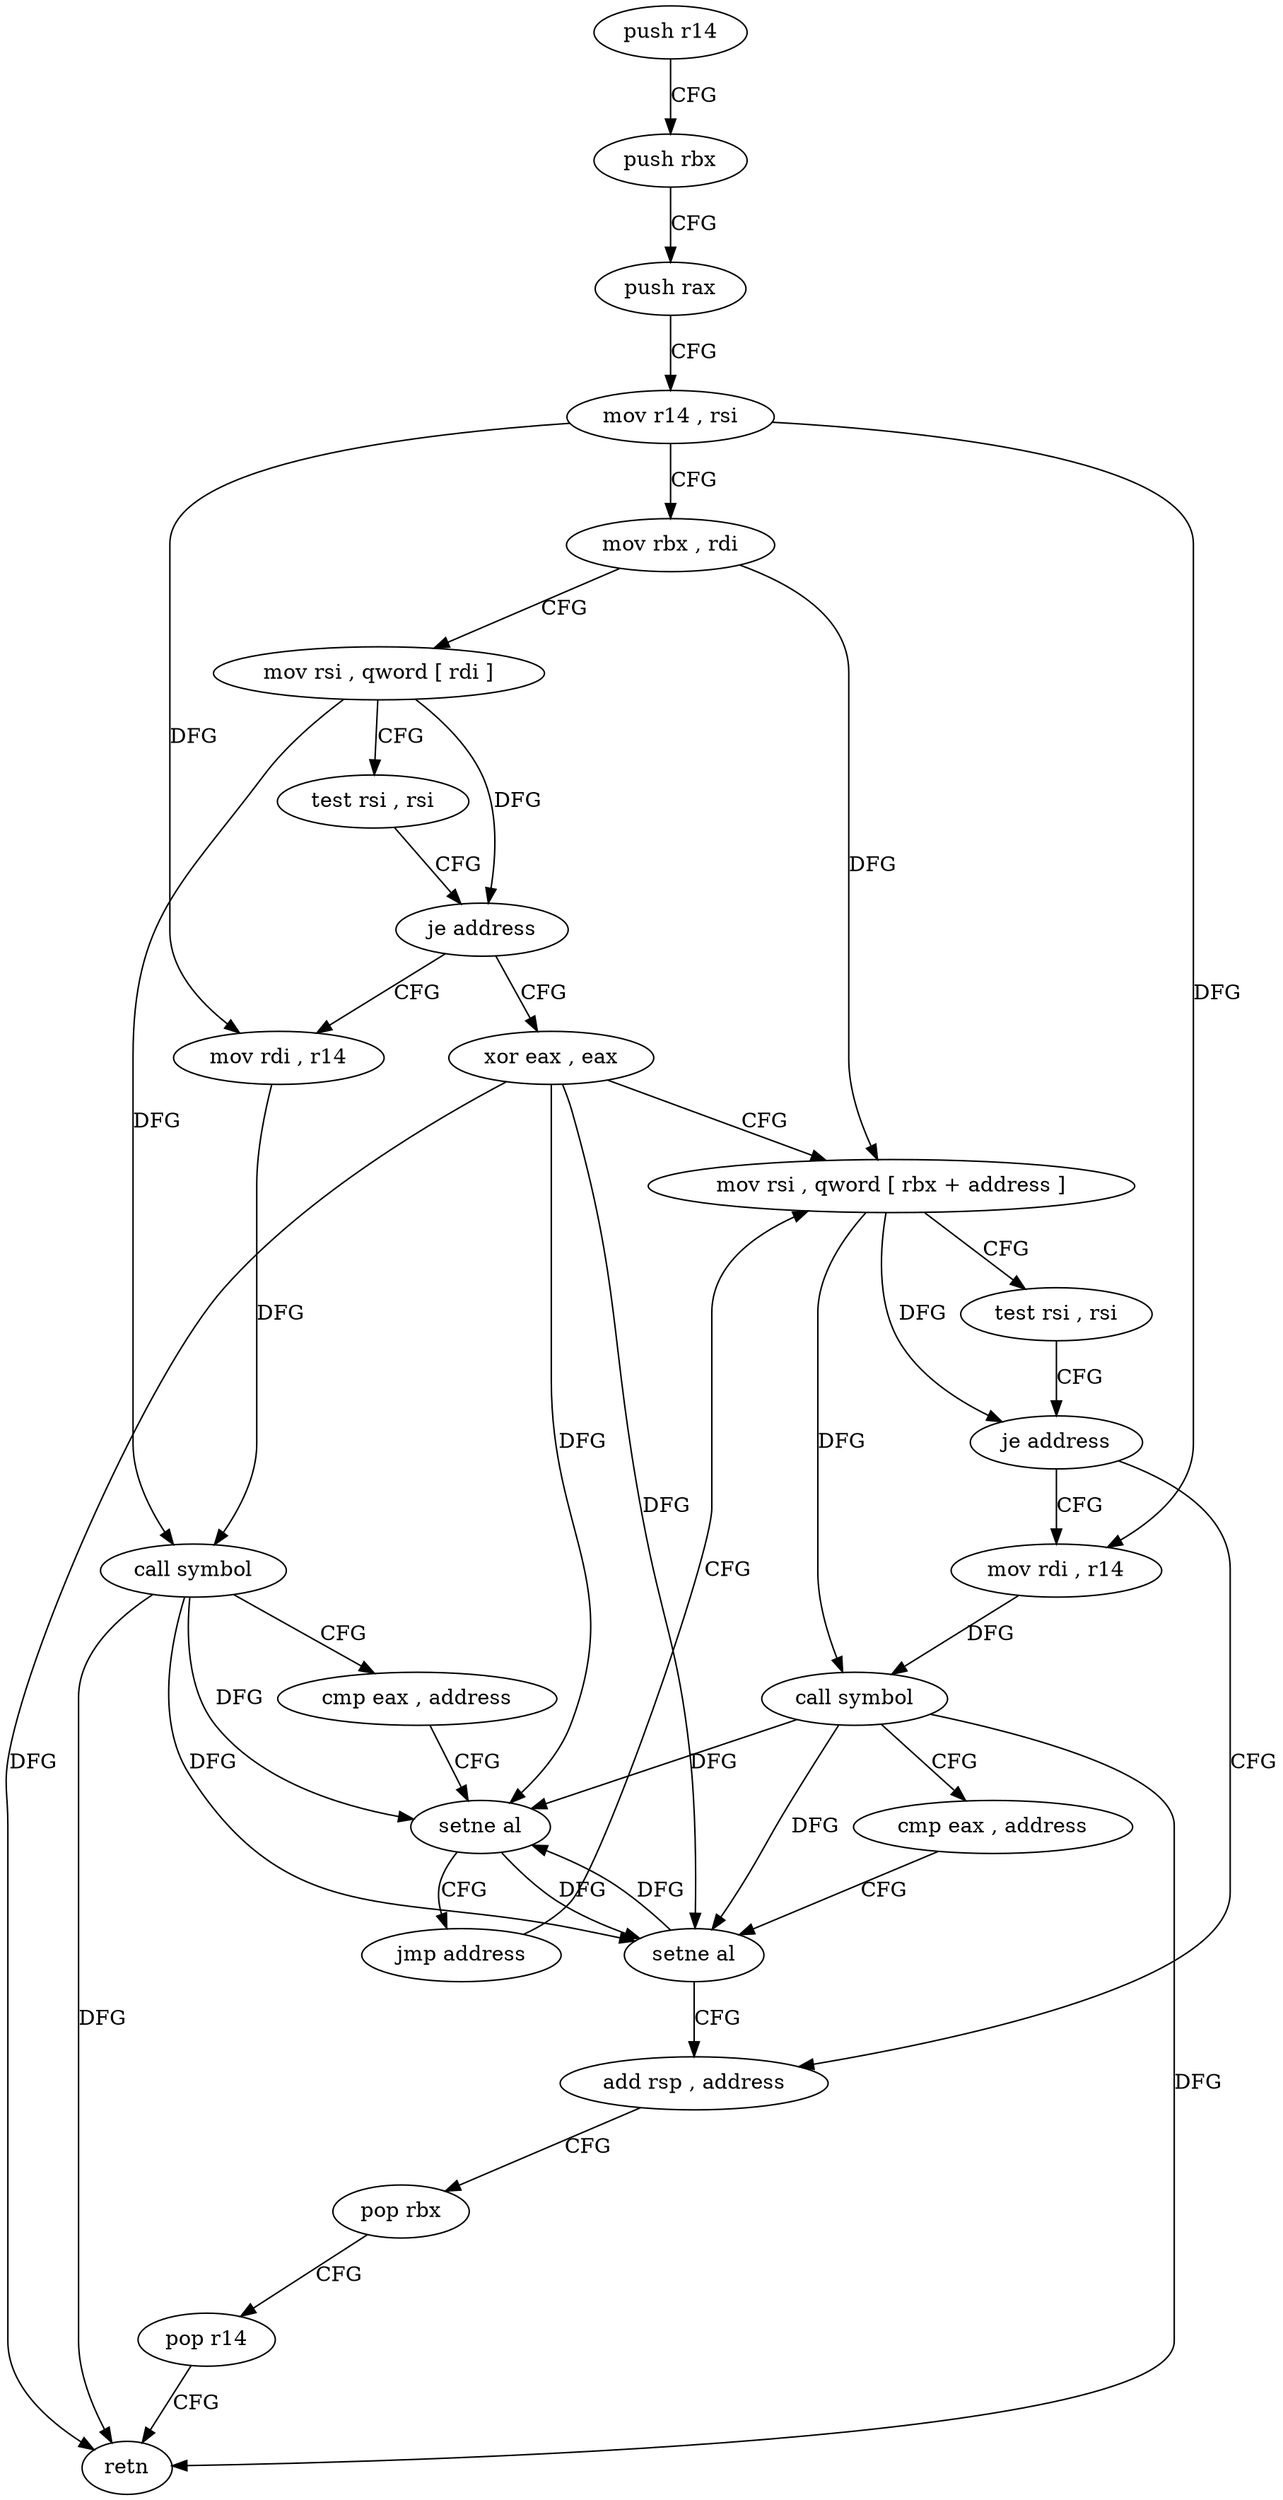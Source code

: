 digraph "func" {
"104080" [label = "push r14" ]
"104082" [label = "push rbx" ]
"104083" [label = "push rax" ]
"104084" [label = "mov r14 , rsi" ]
"104087" [label = "mov rbx , rdi" ]
"104090" [label = "mov rsi , qword [ rdi ]" ]
"104093" [label = "test rsi , rsi" ]
"104096" [label = "je address" ]
"104114" [label = "xor eax , eax" ]
"104098" [label = "mov rdi , r14" ]
"104116" [label = "mov rsi , qword [ rbx + address ]" ]
"104101" [label = "call symbol" ]
"104106" [label = "cmp eax , address" ]
"104109" [label = "setne al" ]
"104112" [label = "jmp address" ]
"104139" [label = "add rsp , address" ]
"104143" [label = "pop rbx" ]
"104144" [label = "pop r14" ]
"104146" [label = "retn" ]
"104125" [label = "mov rdi , r14" ]
"104128" [label = "call symbol" ]
"104133" [label = "cmp eax , address" ]
"104136" [label = "setne al" ]
"104120" [label = "test rsi , rsi" ]
"104123" [label = "je address" ]
"104080" -> "104082" [ label = "CFG" ]
"104082" -> "104083" [ label = "CFG" ]
"104083" -> "104084" [ label = "CFG" ]
"104084" -> "104087" [ label = "CFG" ]
"104084" -> "104098" [ label = "DFG" ]
"104084" -> "104125" [ label = "DFG" ]
"104087" -> "104090" [ label = "CFG" ]
"104087" -> "104116" [ label = "DFG" ]
"104090" -> "104093" [ label = "CFG" ]
"104090" -> "104096" [ label = "DFG" ]
"104090" -> "104101" [ label = "DFG" ]
"104093" -> "104096" [ label = "CFG" ]
"104096" -> "104114" [ label = "CFG" ]
"104096" -> "104098" [ label = "CFG" ]
"104114" -> "104116" [ label = "CFG" ]
"104114" -> "104109" [ label = "DFG" ]
"104114" -> "104146" [ label = "DFG" ]
"104114" -> "104136" [ label = "DFG" ]
"104098" -> "104101" [ label = "DFG" ]
"104116" -> "104120" [ label = "CFG" ]
"104116" -> "104123" [ label = "DFG" ]
"104116" -> "104128" [ label = "DFG" ]
"104101" -> "104106" [ label = "CFG" ]
"104101" -> "104109" [ label = "DFG" ]
"104101" -> "104146" [ label = "DFG" ]
"104101" -> "104136" [ label = "DFG" ]
"104106" -> "104109" [ label = "CFG" ]
"104109" -> "104112" [ label = "CFG" ]
"104109" -> "104136" [ label = "DFG" ]
"104112" -> "104116" [ label = "CFG" ]
"104139" -> "104143" [ label = "CFG" ]
"104143" -> "104144" [ label = "CFG" ]
"104144" -> "104146" [ label = "CFG" ]
"104125" -> "104128" [ label = "DFG" ]
"104128" -> "104133" [ label = "CFG" ]
"104128" -> "104109" [ label = "DFG" ]
"104128" -> "104146" [ label = "DFG" ]
"104128" -> "104136" [ label = "DFG" ]
"104133" -> "104136" [ label = "CFG" ]
"104136" -> "104139" [ label = "CFG" ]
"104136" -> "104109" [ label = "DFG" ]
"104120" -> "104123" [ label = "CFG" ]
"104123" -> "104139" [ label = "CFG" ]
"104123" -> "104125" [ label = "CFG" ]
}
